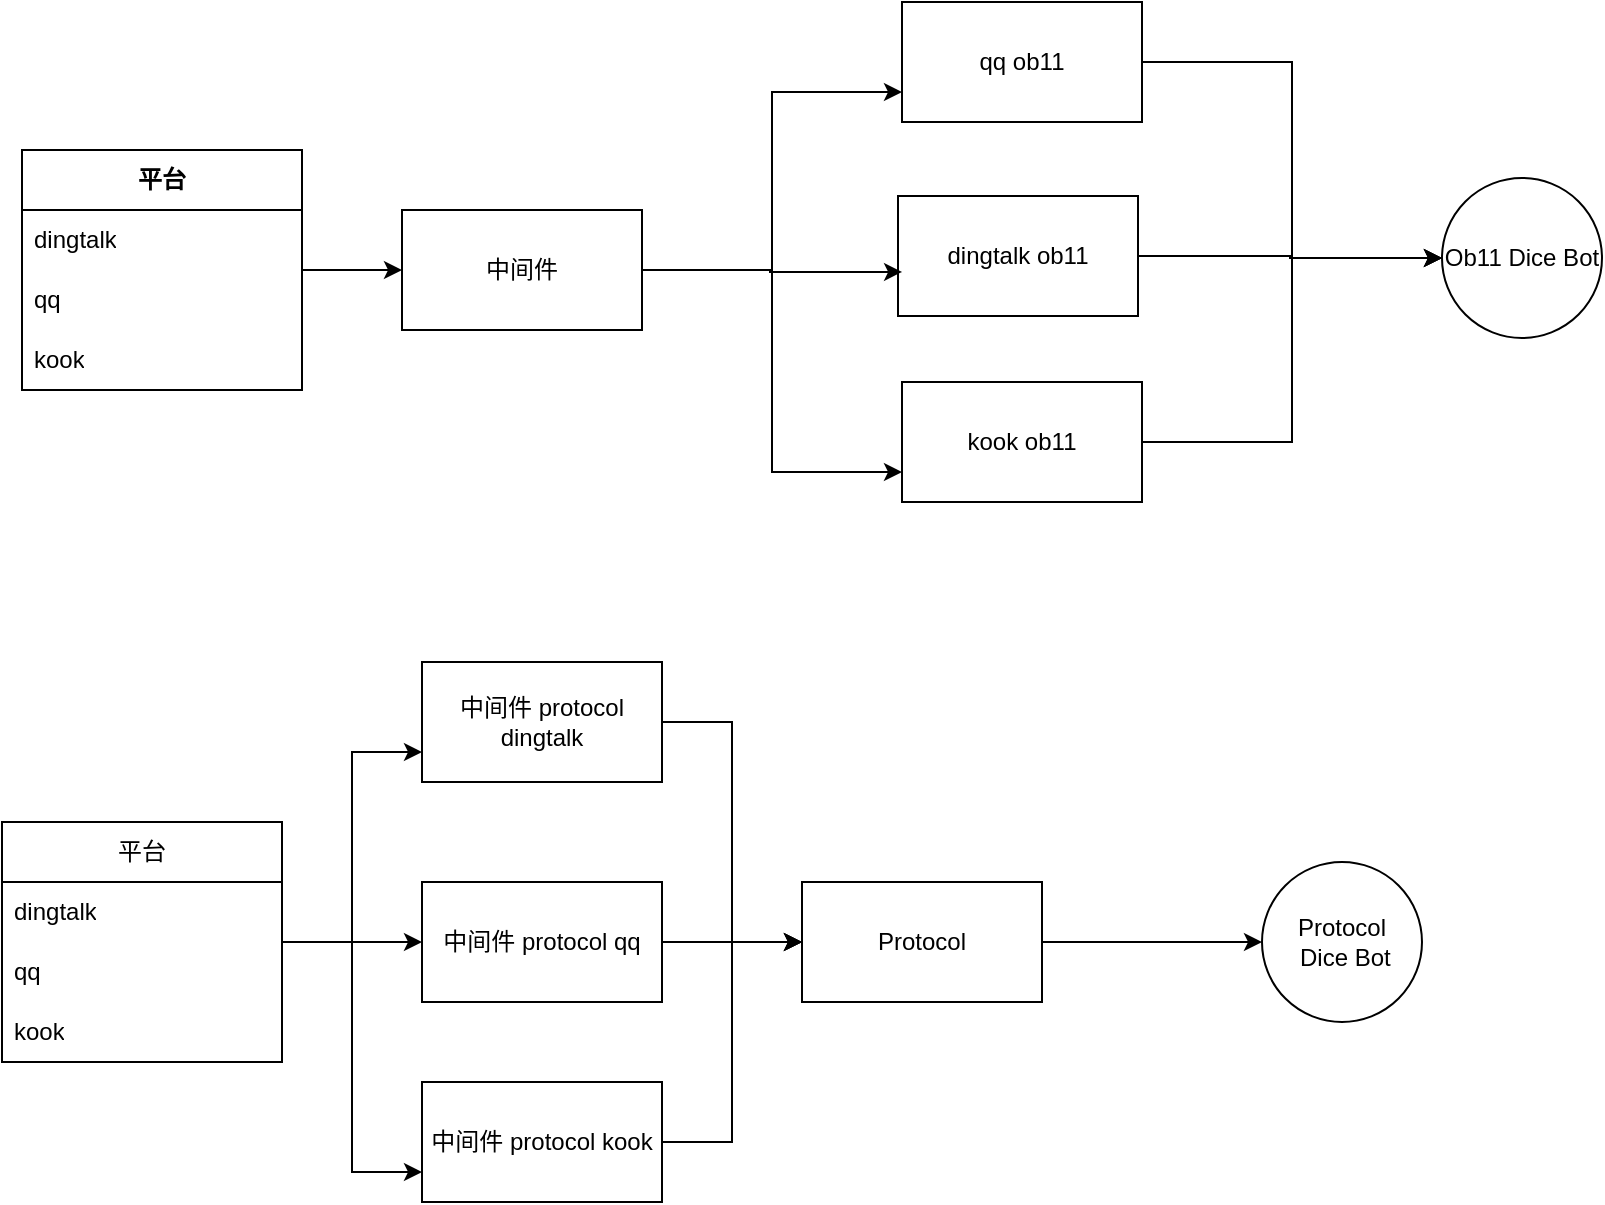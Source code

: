 <mxfile version="22.1.0" type="github">
  <diagram name="第 1 页" id="DbrYLnWHicfqinQ0lKZM">
    <mxGraphModel dx="1723" dy="569" grid="1" gridSize="10" guides="1" tooltips="1" connect="1" arrows="1" fold="1" page="1" pageScale="1" pageWidth="827" pageHeight="1169" math="0" shadow="0">
      <root>
        <mxCell id="0" />
        <mxCell id="1" parent="0" />
        <mxCell id="LuNNE2to9U-IEG8vZego-7" style="edgeStyle=orthogonalEdgeStyle;rounded=0;orthogonalLoop=1;jettySize=auto;html=1;entryX=0;entryY=0.5;entryDx=0;entryDy=0;" edge="1" parent="1" source="LuNNE2to9U-IEG8vZego-1" target="LuNNE2to9U-IEG8vZego-6">
          <mxGeometry relative="1" as="geometry" />
        </mxCell>
        <mxCell id="LuNNE2to9U-IEG8vZego-1" value="平台" style="swimlane;fontStyle=1;childLayout=stackLayout;horizontal=1;startSize=30;horizontalStack=0;resizeParent=1;resizeParentMax=0;resizeLast=0;collapsible=1;marginBottom=0;whiteSpace=wrap;html=1;" vertex="1" parent="1">
          <mxGeometry y="84" width="140" height="120" as="geometry" />
        </mxCell>
        <mxCell id="LuNNE2to9U-IEG8vZego-2" value="dingtalk" style="text;strokeColor=none;fillColor=none;align=left;verticalAlign=middle;spacingLeft=4;spacingRight=4;overflow=hidden;points=[[0,0.5],[1,0.5]];portConstraint=eastwest;rotatable=0;whiteSpace=wrap;html=1;" vertex="1" parent="LuNNE2to9U-IEG8vZego-1">
          <mxGeometry y="30" width="140" height="30" as="geometry" />
        </mxCell>
        <mxCell id="LuNNE2to9U-IEG8vZego-3" value="qq" style="text;strokeColor=none;fillColor=none;align=left;verticalAlign=middle;spacingLeft=4;spacingRight=4;overflow=hidden;points=[[0,0.5],[1,0.5]];portConstraint=eastwest;rotatable=0;whiteSpace=wrap;html=1;" vertex="1" parent="LuNNE2to9U-IEG8vZego-1">
          <mxGeometry y="60" width="140" height="30" as="geometry" />
        </mxCell>
        <mxCell id="LuNNE2to9U-IEG8vZego-4" value="kook" style="text;strokeColor=none;fillColor=none;align=left;verticalAlign=middle;spacingLeft=4;spacingRight=4;overflow=hidden;points=[[0,0.5],[1,0.5]];portConstraint=eastwest;rotatable=0;whiteSpace=wrap;html=1;" vertex="1" parent="LuNNE2to9U-IEG8vZego-1">
          <mxGeometry y="90" width="140" height="30" as="geometry" />
        </mxCell>
        <mxCell id="LuNNE2to9U-IEG8vZego-14" style="edgeStyle=orthogonalEdgeStyle;rounded=0;orthogonalLoop=1;jettySize=auto;html=1;entryX=0;entryY=0.75;entryDx=0;entryDy=0;" edge="1" parent="1" source="LuNNE2to9U-IEG8vZego-6" target="LuNNE2to9U-IEG8vZego-11">
          <mxGeometry relative="1" as="geometry" />
        </mxCell>
        <mxCell id="LuNNE2to9U-IEG8vZego-15" style="edgeStyle=orthogonalEdgeStyle;rounded=0;orthogonalLoop=1;jettySize=auto;html=1;entryX=0;entryY=0.75;entryDx=0;entryDy=0;" edge="1" parent="1" source="LuNNE2to9U-IEG8vZego-6" target="LuNNE2to9U-IEG8vZego-12">
          <mxGeometry relative="1" as="geometry" />
        </mxCell>
        <mxCell id="LuNNE2to9U-IEG8vZego-6" value="中间件" style="rounded=0;whiteSpace=wrap;html=1;" vertex="1" parent="1">
          <mxGeometry x="190" y="114" width="120" height="60" as="geometry" />
        </mxCell>
        <mxCell id="LuNNE2to9U-IEG8vZego-18" style="edgeStyle=orthogonalEdgeStyle;rounded=0;orthogonalLoop=1;jettySize=auto;html=1;entryX=0;entryY=0.5;entryDx=0;entryDy=0;" edge="1" parent="1" source="LuNNE2to9U-IEG8vZego-8" target="LuNNE2to9U-IEG8vZego-16">
          <mxGeometry relative="1" as="geometry" />
        </mxCell>
        <mxCell id="LuNNE2to9U-IEG8vZego-8" value="dingtalk ob11" style="rounded=0;whiteSpace=wrap;html=1;" vertex="1" parent="1">
          <mxGeometry x="438" y="107" width="120" height="60" as="geometry" />
        </mxCell>
        <mxCell id="LuNNE2to9U-IEG8vZego-17" style="edgeStyle=orthogonalEdgeStyle;rounded=0;orthogonalLoop=1;jettySize=auto;html=1;entryX=0;entryY=0.5;entryDx=0;entryDy=0;" edge="1" parent="1" source="LuNNE2to9U-IEG8vZego-11" target="LuNNE2to9U-IEG8vZego-16">
          <mxGeometry relative="1" as="geometry" />
        </mxCell>
        <mxCell id="LuNNE2to9U-IEG8vZego-11" value="qq ob11" style="rounded=0;whiteSpace=wrap;html=1;" vertex="1" parent="1">
          <mxGeometry x="440" y="10" width="120" height="60" as="geometry" />
        </mxCell>
        <mxCell id="LuNNE2to9U-IEG8vZego-19" style="edgeStyle=orthogonalEdgeStyle;rounded=0;orthogonalLoop=1;jettySize=auto;html=1;entryX=0;entryY=0.5;entryDx=0;entryDy=0;" edge="1" parent="1" source="LuNNE2to9U-IEG8vZego-12" target="LuNNE2to9U-IEG8vZego-16">
          <mxGeometry relative="1" as="geometry" />
        </mxCell>
        <mxCell id="LuNNE2to9U-IEG8vZego-12" value="kook ob11" style="rounded=0;whiteSpace=wrap;html=1;" vertex="1" parent="1">
          <mxGeometry x="440" y="200" width="120" height="60" as="geometry" />
        </mxCell>
        <mxCell id="LuNNE2to9U-IEG8vZego-13" style="edgeStyle=orthogonalEdgeStyle;rounded=0;orthogonalLoop=1;jettySize=auto;html=1;entryX=0.017;entryY=0.633;entryDx=0;entryDy=0;entryPerimeter=0;" edge="1" parent="1" source="LuNNE2to9U-IEG8vZego-6" target="LuNNE2to9U-IEG8vZego-8">
          <mxGeometry relative="1" as="geometry" />
        </mxCell>
        <mxCell id="LuNNE2to9U-IEG8vZego-16" value="Ob11 Dice Bot" style="ellipse;whiteSpace=wrap;html=1;aspect=fixed;" vertex="1" parent="1">
          <mxGeometry x="710" y="98" width="80" height="80" as="geometry" />
        </mxCell>
        <mxCell id="LuNNE2to9U-IEG8vZego-27" style="edgeStyle=orthogonalEdgeStyle;rounded=0;orthogonalLoop=1;jettySize=auto;html=1;entryX=0;entryY=0.75;entryDx=0;entryDy=0;" edge="1" parent="1" source="LuNNE2to9U-IEG8vZego-20" target="LuNNE2to9U-IEG8vZego-24">
          <mxGeometry relative="1" as="geometry" />
        </mxCell>
        <mxCell id="LuNNE2to9U-IEG8vZego-28" style="edgeStyle=orthogonalEdgeStyle;rounded=0;orthogonalLoop=1;jettySize=auto;html=1;entryX=0;entryY=0.5;entryDx=0;entryDy=0;" edge="1" parent="1" source="LuNNE2to9U-IEG8vZego-20" target="LuNNE2to9U-IEG8vZego-25">
          <mxGeometry relative="1" as="geometry" />
        </mxCell>
        <mxCell id="LuNNE2to9U-IEG8vZego-29" style="edgeStyle=orthogonalEdgeStyle;rounded=0;orthogonalLoop=1;jettySize=auto;html=1;entryX=0;entryY=0.75;entryDx=0;entryDy=0;" edge="1" parent="1" source="LuNNE2to9U-IEG8vZego-20" target="LuNNE2to9U-IEG8vZego-26">
          <mxGeometry relative="1" as="geometry" />
        </mxCell>
        <mxCell id="LuNNE2to9U-IEG8vZego-20" value="平台" style="swimlane;fontStyle=0;childLayout=stackLayout;horizontal=1;startSize=30;horizontalStack=0;resizeParent=1;resizeParentMax=0;resizeLast=0;collapsible=1;marginBottom=0;whiteSpace=wrap;html=1;" vertex="1" parent="1">
          <mxGeometry x="-10" y="420" width="140" height="120" as="geometry" />
        </mxCell>
        <mxCell id="LuNNE2to9U-IEG8vZego-21" value="dingtalk" style="text;strokeColor=none;fillColor=none;align=left;verticalAlign=middle;spacingLeft=4;spacingRight=4;overflow=hidden;points=[[0,0.5],[1,0.5]];portConstraint=eastwest;rotatable=0;whiteSpace=wrap;html=1;" vertex="1" parent="LuNNE2to9U-IEG8vZego-20">
          <mxGeometry y="30" width="140" height="30" as="geometry" />
        </mxCell>
        <mxCell id="LuNNE2to9U-IEG8vZego-22" value="qq" style="text;strokeColor=none;fillColor=none;align=left;verticalAlign=middle;spacingLeft=4;spacingRight=4;overflow=hidden;points=[[0,0.5],[1,0.5]];portConstraint=eastwest;rotatable=0;whiteSpace=wrap;html=1;" vertex="1" parent="LuNNE2to9U-IEG8vZego-20">
          <mxGeometry y="60" width="140" height="30" as="geometry" />
        </mxCell>
        <mxCell id="LuNNE2to9U-IEG8vZego-23" value="kook" style="text;strokeColor=none;fillColor=none;align=left;verticalAlign=middle;spacingLeft=4;spacingRight=4;overflow=hidden;points=[[0,0.5],[1,0.5]];portConstraint=eastwest;rotatable=0;whiteSpace=wrap;html=1;" vertex="1" parent="LuNNE2to9U-IEG8vZego-20">
          <mxGeometry y="90" width="140" height="30" as="geometry" />
        </mxCell>
        <mxCell id="LuNNE2to9U-IEG8vZego-33" style="edgeStyle=orthogonalEdgeStyle;rounded=0;orthogonalLoop=1;jettySize=auto;html=1;entryX=0;entryY=0.5;entryDx=0;entryDy=0;" edge="1" parent="1" source="LuNNE2to9U-IEG8vZego-24" target="LuNNE2to9U-IEG8vZego-30">
          <mxGeometry relative="1" as="geometry" />
        </mxCell>
        <mxCell id="LuNNE2to9U-IEG8vZego-24" value="中间件 protocol dingtalk" style="rounded=0;whiteSpace=wrap;html=1;" vertex="1" parent="1">
          <mxGeometry x="200" y="340" width="120" height="60" as="geometry" />
        </mxCell>
        <mxCell id="LuNNE2to9U-IEG8vZego-34" style="edgeStyle=orthogonalEdgeStyle;rounded=0;orthogonalLoop=1;jettySize=auto;html=1;" edge="1" parent="1" source="LuNNE2to9U-IEG8vZego-25">
          <mxGeometry relative="1" as="geometry">
            <mxPoint x="390" y="480" as="targetPoint" />
          </mxGeometry>
        </mxCell>
        <mxCell id="LuNNE2to9U-IEG8vZego-25" value="中间件 protocol qq" style="rounded=0;whiteSpace=wrap;html=1;" vertex="1" parent="1">
          <mxGeometry x="200" y="450" width="120" height="60" as="geometry" />
        </mxCell>
        <mxCell id="LuNNE2to9U-IEG8vZego-35" style="edgeStyle=orthogonalEdgeStyle;rounded=0;orthogonalLoop=1;jettySize=auto;html=1;entryX=0;entryY=0.5;entryDx=0;entryDy=0;" edge="1" parent="1" source="LuNNE2to9U-IEG8vZego-26" target="LuNNE2to9U-IEG8vZego-30">
          <mxGeometry relative="1" as="geometry" />
        </mxCell>
        <mxCell id="LuNNE2to9U-IEG8vZego-26" value="中间件 protocol kook" style="rounded=0;whiteSpace=wrap;html=1;" vertex="1" parent="1">
          <mxGeometry x="200" y="550" width="120" height="60" as="geometry" />
        </mxCell>
        <mxCell id="LuNNE2to9U-IEG8vZego-32" style="edgeStyle=orthogonalEdgeStyle;rounded=0;orthogonalLoop=1;jettySize=auto;html=1;" edge="1" parent="1" source="LuNNE2to9U-IEG8vZego-30" target="LuNNE2to9U-IEG8vZego-31">
          <mxGeometry relative="1" as="geometry" />
        </mxCell>
        <mxCell id="LuNNE2to9U-IEG8vZego-30" value="Protocol" style="rounded=0;whiteSpace=wrap;html=1;" vertex="1" parent="1">
          <mxGeometry x="390" y="450" width="120" height="60" as="geometry" />
        </mxCell>
        <mxCell id="LuNNE2to9U-IEG8vZego-31" value="Protocol&lt;br&gt;&amp;nbsp;Dice Bot" style="ellipse;whiteSpace=wrap;html=1;aspect=fixed;" vertex="1" parent="1">
          <mxGeometry x="620" y="440" width="80" height="80" as="geometry" />
        </mxCell>
      </root>
    </mxGraphModel>
  </diagram>
</mxfile>
